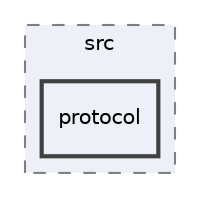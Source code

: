 digraph "protocol"
{
 // INTERACTIVE_SVG=YES
 // LATEX_PDF_SIZE
  edge [fontname="Helvetica",fontsize="10",labelfontname="Helvetica",labelfontsize="10"];
  node [fontname="Helvetica",fontsize="10",shape=record];
  compound=true
  subgraph clusterdir_09b7cf6d57e8336c9c95e9202d89dcb2 {
    graph [ bgcolor="#edf0f7", pencolor="grey50", style="filled,dashed,", label="src", fontname="Helvetica", fontsize="10", URL="dir_09b7cf6d57e8336c9c95e9202d89dcb2.html"]
  dir_1de0facd236845b101a2fa07512fb173 [shape=box, label="protocol", style="filled,bold,", fillcolor="#edf0f7", color="grey25", URL="dir_1de0facd236845b101a2fa07512fb173.html"];
  }
}
